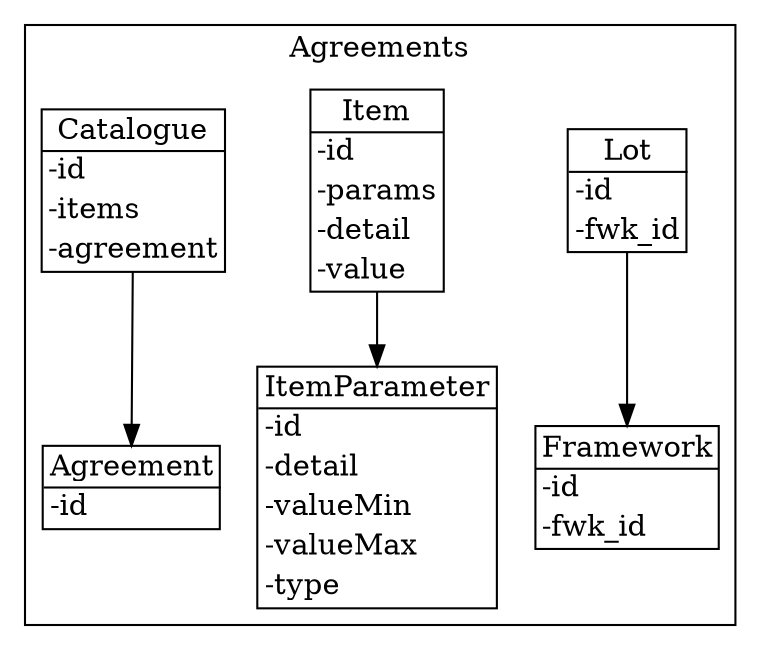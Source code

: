 strict digraph {
subgraph cluster_Agreements {
node [shape=plaintext margin=0];
label=Agreements;
"Agreement" [label=<<table BORDER="1" CELLBORDER="0" CELLSPACING="0"><TH><TD>Agreement</TD></TH><HR/><TR><TD ALIGN="LEFT">-id</TD></TR></table>>];
"Framework" [label=<<table BORDER="1" CELLBORDER="0" CELLSPACING="0"><TH><TD>Framework</TD></TH><HR/><TR><TD ALIGN="LEFT">-id</TD></TR><TR><TD ALIGN="LEFT">-fwk_id</TD></TR></table>>];
"Lot" [label=<<table BORDER="1" CELLBORDER="0" CELLSPACING="0"><TH><TD>Lot</TD></TH><HR/><TR><TD ALIGN="LEFT">-id</TD></TR><TR><TD ALIGN="LEFT">-fwk_id</TD></TR></table>>];
"Lot" -> "Framework";
"ItemParameter" [label=<<table BORDER="1" CELLBORDER="0" CELLSPACING="0"><TH><TD>ItemParameter</TD></TH><HR/><TR><TD ALIGN="LEFT">-id</TD></TR><TR><TD ALIGN="LEFT">-detail</TD></TR><TR><TD ALIGN="LEFT">-valueMin</TD></TR><TR><TD ALIGN="LEFT">-valueMax</TD></TR><TR><TD ALIGN="LEFT">-type</TD></TR></table>>];
"Item" [label=<<table BORDER="1" CELLBORDER="0" CELLSPACING="0"><TH><TD>Item</TD></TH><HR/><TR><TD ALIGN="LEFT">-id</TD></TR><TR><TD ALIGN="LEFT">-params</TD></TR><TR><TD ALIGN="LEFT">-detail</TD></TR><TR><TD ALIGN="LEFT">-value</TD></TR></table>>];
"Item" -> "ItemParameter";
"Catalogue" [label=<<table BORDER="1" CELLBORDER="0" CELLSPACING="0"><TH><TD>Catalogue</TD></TH><HR/><TR><TD ALIGN="LEFT">-id</TD></TR><TR><TD ALIGN="LEFT">-items</TD></TR><TR><TD ALIGN="LEFT">-agreement</TD></TR></table>>];
"Catalogue" -> "Agreement";
}
}
